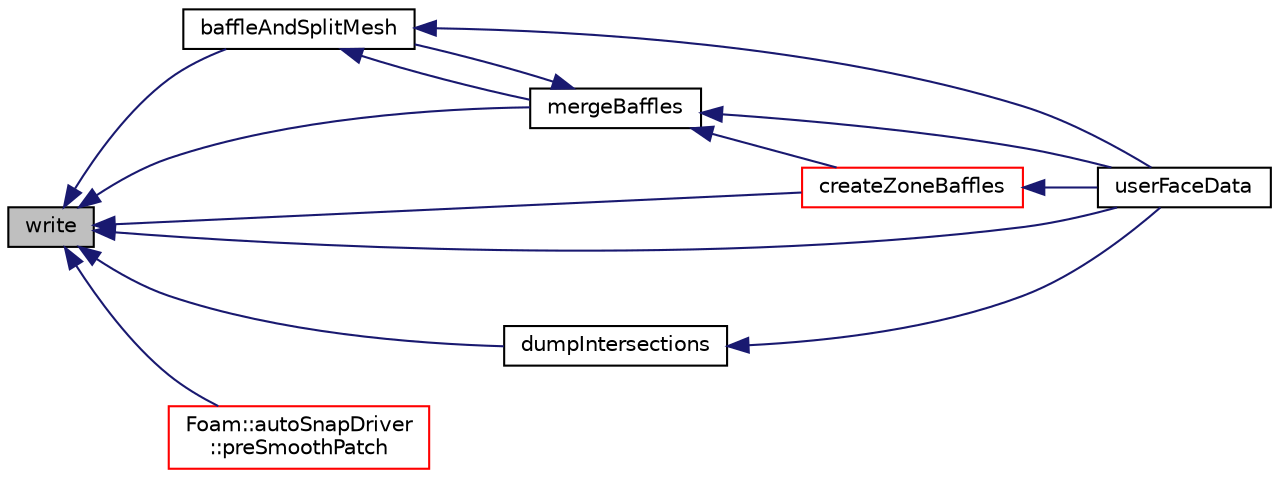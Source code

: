 digraph "write"
{
  bgcolor="transparent";
  edge [fontname="Helvetica",fontsize="10",labelfontname="Helvetica",labelfontsize="10"];
  node [fontname="Helvetica",fontsize="10",shape=record];
  rankdir="LR";
  Node1 [label="write",height=0.2,width=0.4,color="black", fillcolor="grey75", style="filled", fontcolor="black"];
  Node1 -> Node2 [dir="back",color="midnightblue",fontsize="10",style="solid",fontname="Helvetica"];
  Node2 [label="baffleAndSplitMesh",height=0.2,width=0.4,color="black",URL="$a01470.html#acb8d36155594ec3a96e6b94925c85881",tooltip="Split off unreachable areas of mesh. "];
  Node2 -> Node3 [dir="back",color="midnightblue",fontsize="10",style="solid",fontname="Helvetica"];
  Node3 [label="mergeBaffles",height=0.2,width=0.4,color="black",URL="$a01470.html#aa959f1ef1377d3a4eaac5ff099280e50",tooltip="Merge baffles. Gets pairs of faces. "];
  Node3 -> Node2 [dir="back",color="midnightblue",fontsize="10",style="solid",fontname="Helvetica"];
  Node3 -> Node4 [dir="back",color="midnightblue",fontsize="10",style="solid",fontname="Helvetica"];
  Node4 [label="createZoneBaffles",height=0.2,width=0.4,color="red",URL="$a01470.html#a79af0bcc267d8fda8b3f4e683cac915b",tooltip="Create baffles for faces straddling zoned surfaces. Return. "];
  Node4 -> Node5 [dir="back",color="midnightblue",fontsize="10",style="solid",fontname="Helvetica"];
  Node5 [label="userFaceData",height=0.2,width=0.4,color="black",URL="$a01470.html#a2cb6efa4184bedfbed60b069881c26a3"];
  Node3 -> Node5 [dir="back",color="midnightblue",fontsize="10",style="solid",fontname="Helvetica"];
  Node2 -> Node5 [dir="back",color="midnightblue",fontsize="10",style="solid",fontname="Helvetica"];
  Node1 -> Node4 [dir="back",color="midnightblue",fontsize="10",style="solid",fontname="Helvetica"];
  Node1 -> Node6 [dir="back",color="midnightblue",fontsize="10",style="solid",fontname="Helvetica"];
  Node6 [label="dumpIntersections",height=0.2,width=0.4,color="black",URL="$a01470.html#ab2d69c1618ec1b44a6aaa48e20b7ed16",tooltip="Debug: Write intersection information to OBJ format. "];
  Node6 -> Node5 [dir="back",color="midnightblue",fontsize="10",style="solid",fontname="Helvetica"];
  Node1 -> Node3 [dir="back",color="midnightblue",fontsize="10",style="solid",fontname="Helvetica"];
  Node1 -> Node7 [dir="back",color="midnightblue",fontsize="10",style="solid",fontname="Helvetica"];
  Node7 [label="Foam::autoSnapDriver\l::preSmoothPatch",height=0.2,width=0.4,color="red",URL="$a00089.html#a5328524e4037f1f8ecb542c16492d6b9",tooltip="Smooth the mesh (patch and internal) to increase visibility. "];
  Node1 -> Node5 [dir="back",color="midnightblue",fontsize="10",style="solid",fontname="Helvetica"];
}

